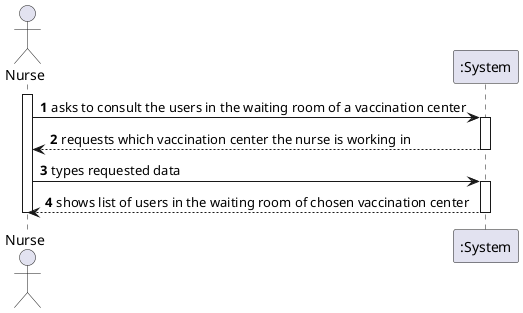 @startuml
autonumber
actor "Nurse" as nur

activate nur
nur -> ":System" : asks to consult the users in the waiting room of a vaccination center
activate ":System"
":System" --> nur : requests which vaccination center the nurse is working in
deactivate ":System"

nur -> ":System" : types requested data
activate ":System"
":System" --> nur : shows list of users in the waiting room of chosen vaccination center
deactivate ":System"

deactivate nur

@enduml